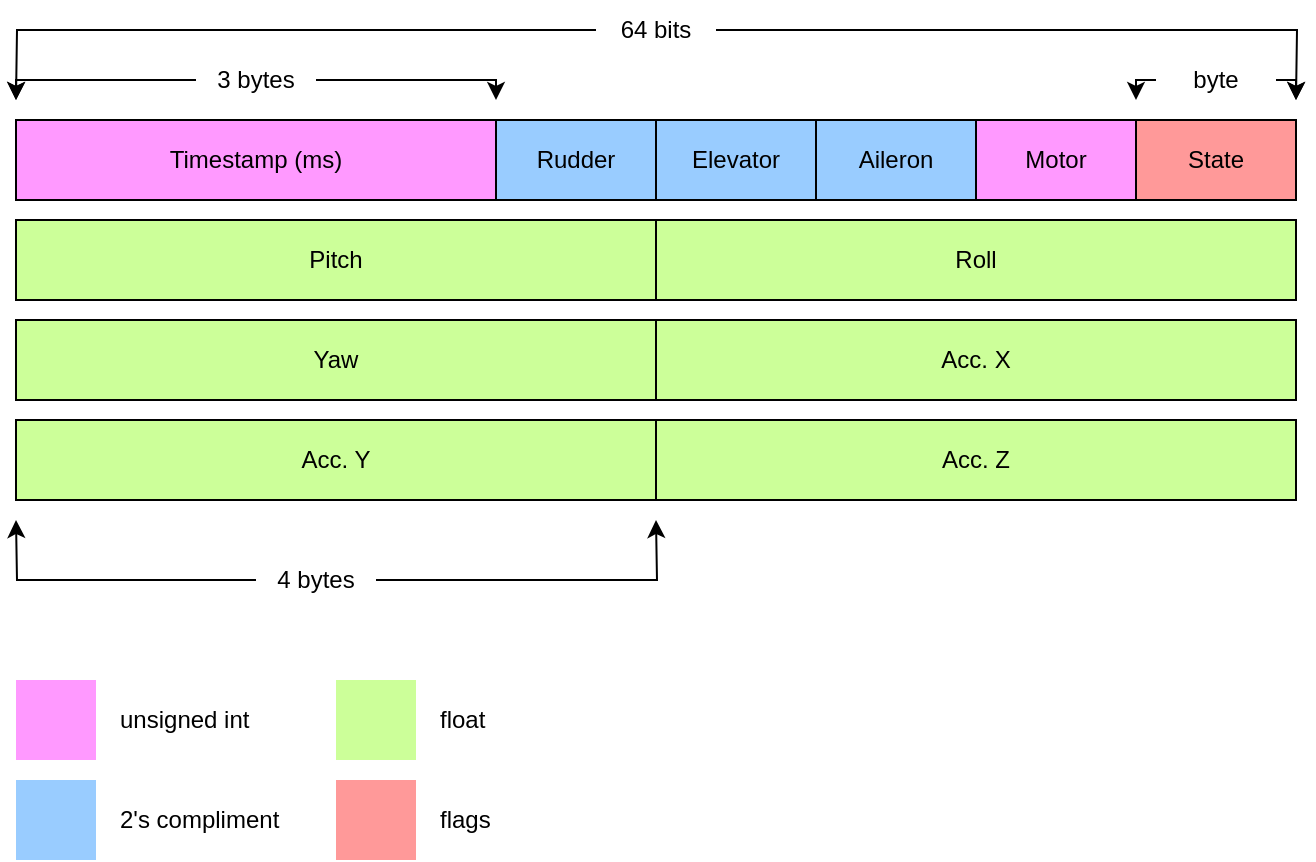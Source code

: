 <mxfile version="21.3.7" type="device">
  <diagram id="nFSwjcjUfr4AS77WwuX2" name="Page-1">
    <mxGraphModel dx="912" dy="642" grid="1" gridSize="10" guides="1" tooltips="1" connect="1" arrows="1" fold="1" page="1" pageScale="1" pageWidth="827" pageHeight="1169" math="0" shadow="0">
      <root>
        <mxCell id="0" />
        <mxCell id="1" parent="0" />
        <mxCell id="AerbOweKTMdTE2A90vBg-1" value="" style="rounded=0;whiteSpace=wrap;html=1;fillColor=none;strokeColor=#000000;fontColor=#000000;" parent="1" vertex="1">
          <mxGeometry x="80" y="80" width="320" height="40" as="geometry" />
        </mxCell>
        <mxCell id="iJUtLo9P16RTX2wNaRi6-72" value="" style="rounded=0;whiteSpace=wrap;html=1;fillColor=none;strokeColor=#000000;fontColor=#000000;" parent="1" vertex="1">
          <mxGeometry x="400" y="80" width="320" height="40" as="geometry" />
        </mxCell>
        <mxCell id="iJUtLo9P16RTX2wNaRi6-74" value="Motor" style="rounded=0;whiteSpace=wrap;html=1;fillColor=#FF99FF;strokeColor=#000000;fontColor=#000000;" parent="1" vertex="1">
          <mxGeometry x="560" y="80" width="80" height="40" as="geometry" />
        </mxCell>
        <mxCell id="iJUtLo9P16RTX2wNaRi6-75" value="Elevator" style="rounded=0;whiteSpace=wrap;html=1;fillColor=#99CCFF;strokeColor=#000000;fontColor=#000000;" parent="1" vertex="1">
          <mxGeometry x="400" y="80" width="80" height="40" as="geometry" />
        </mxCell>
        <mxCell id="iJUtLo9P16RTX2wNaRi6-76" value="Aileron" style="rounded=0;whiteSpace=wrap;html=1;fillColor=#99CCFF;strokeColor=#000000;fontColor=#000000;" parent="1" vertex="1">
          <mxGeometry x="480" y="80" width="80" height="40" as="geometry" />
        </mxCell>
        <mxCell id="iJUtLo9P16RTX2wNaRi6-78" value="Rudder" style="rounded=0;whiteSpace=wrap;html=1;fillColor=#99CCFF;strokeColor=#000000;fontColor=#000000;" parent="1" vertex="1">
          <mxGeometry x="320" y="80" width="80" height="40" as="geometry" />
        </mxCell>
        <mxCell id="iJUtLo9P16RTX2wNaRi6-80" value="Timestamp (ms)" style="rounded=0;whiteSpace=wrap;html=1;fillColor=#FF99FF;strokeColor=#000000;fontColor=#000000;" parent="1" vertex="1">
          <mxGeometry x="80" y="80" width="240" height="40" as="geometry" />
        </mxCell>
        <mxCell id="iJUtLo9P16RTX2wNaRi6-103" value="State" style="rounded=0;whiteSpace=wrap;html=1;fillColor=#FF9999;strokeColor=#000000;fillStyle=solid;fontColor=#000000;" parent="1" vertex="1">
          <mxGeometry x="640" y="80" width="80" height="40" as="geometry" />
        </mxCell>
        <mxCell id="ahWw14lpm9OPq0ikuJb8-1" value="Pitch" style="rounded=0;whiteSpace=wrap;html=1;fillColor=#CCFF99;strokeColor=#000000;fontColor=#000000;fillStyle=auto;" vertex="1" parent="1">
          <mxGeometry x="80" y="130" width="320" height="40" as="geometry" />
        </mxCell>
        <mxCell id="ahWw14lpm9OPq0ikuJb8-3" value="Roll" style="rounded=0;whiteSpace=wrap;html=1;fillColor=#CCFF99;strokeColor=#000000;fontColor=#000000;" vertex="1" parent="1">
          <mxGeometry x="400" y="130" width="320" height="40" as="geometry" />
        </mxCell>
        <mxCell id="ahWw14lpm9OPq0ikuJb8-10" value="Acc. X" style="rounded=0;whiteSpace=wrap;html=1;fillColor=#CCFF99;strokeColor=#000000;fontColor=#000000;" vertex="1" parent="1">
          <mxGeometry x="400" y="180" width="320" height="40" as="geometry" />
        </mxCell>
        <mxCell id="ahWw14lpm9OPq0ikuJb8-11" value="Yaw" style="rounded=0;whiteSpace=wrap;html=1;fillColor=#CCFF99;strokeColor=#000000;fontColor=#000000;" vertex="1" parent="1">
          <mxGeometry x="80" y="180" width="320" height="40" as="geometry" />
        </mxCell>
        <mxCell id="ahWw14lpm9OPq0ikuJb8-14" value="Acc. Z" style="rounded=0;whiteSpace=wrap;html=1;fillColor=#CCFF99;strokeColor=#000000;fontColor=#000000;" vertex="1" parent="1">
          <mxGeometry x="400" y="230" width="320" height="40" as="geometry" />
        </mxCell>
        <mxCell id="ahWw14lpm9OPq0ikuJb8-15" value="Acc. Y" style="rounded=0;whiteSpace=wrap;html=1;fillColor=#CCFF99;strokeColor=#000000;fontColor=#000000;" vertex="1" parent="1">
          <mxGeometry x="80" y="230" width="320" height="40" as="geometry" />
        </mxCell>
        <mxCell id="ahWw14lpm9OPq0ikuJb8-19" style="edgeStyle=orthogonalEdgeStyle;rounded=0;orthogonalLoop=1;jettySize=auto;html=1;" edge="1" parent="1" source="ahWw14lpm9OPq0ikuJb8-18">
          <mxGeometry relative="1" as="geometry">
            <mxPoint x="80" y="70" as="targetPoint" />
          </mxGeometry>
        </mxCell>
        <mxCell id="ahWw14lpm9OPq0ikuJb8-20" style="edgeStyle=orthogonalEdgeStyle;rounded=0;orthogonalLoop=1;jettySize=auto;html=1;exitX=1;exitY=0.5;exitDx=0;exitDy=0;" edge="1" parent="1" source="ahWw14lpm9OPq0ikuJb8-18">
          <mxGeometry relative="1" as="geometry">
            <mxPoint x="720" y="70" as="targetPoint" />
          </mxGeometry>
        </mxCell>
        <mxCell id="ahWw14lpm9OPq0ikuJb8-18" value="64 bits" style="text;html=1;strokeColor=none;fillColor=none;align=center;verticalAlign=middle;whiteSpace=wrap;rounded=0;" vertex="1" parent="1">
          <mxGeometry x="370" y="20" width="60" height="30" as="geometry" />
        </mxCell>
        <mxCell id="ahWw14lpm9OPq0ikuJb8-36" style="edgeStyle=orthogonalEdgeStyle;rounded=0;orthogonalLoop=1;jettySize=auto;html=1;" edge="1" parent="1" source="ahWw14lpm9OPq0ikuJb8-35">
          <mxGeometry relative="1" as="geometry">
            <mxPoint x="80" y="70" as="targetPoint" />
            <Array as="points">
              <mxPoint x="80" y="60" />
            </Array>
          </mxGeometry>
        </mxCell>
        <mxCell id="ahWw14lpm9OPq0ikuJb8-37" style="edgeStyle=orthogonalEdgeStyle;rounded=0;orthogonalLoop=1;jettySize=auto;html=1;" edge="1" parent="1" source="ahWw14lpm9OPq0ikuJb8-35">
          <mxGeometry relative="1" as="geometry">
            <mxPoint x="320" y="70" as="targetPoint" />
            <Array as="points">
              <mxPoint x="320" y="60" />
            </Array>
          </mxGeometry>
        </mxCell>
        <mxCell id="ahWw14lpm9OPq0ikuJb8-35" value="3 bytes" style="text;html=1;strokeColor=none;fillColor=none;align=center;verticalAlign=middle;whiteSpace=wrap;rounded=0;" vertex="1" parent="1">
          <mxGeometry x="170" y="50" width="60" height="20" as="geometry" />
        </mxCell>
        <mxCell id="ahWw14lpm9OPq0ikuJb8-39" style="edgeStyle=orthogonalEdgeStyle;rounded=0;orthogonalLoop=1;jettySize=auto;html=1;" edge="1" parent="1" source="ahWw14lpm9OPq0ikuJb8-38">
          <mxGeometry relative="1" as="geometry">
            <mxPoint x="400" y="280" as="targetPoint" />
          </mxGeometry>
        </mxCell>
        <mxCell id="ahWw14lpm9OPq0ikuJb8-40" style="edgeStyle=orthogonalEdgeStyle;rounded=0;orthogonalLoop=1;jettySize=auto;html=1;" edge="1" parent="1" source="ahWw14lpm9OPq0ikuJb8-38">
          <mxGeometry relative="1" as="geometry">
            <mxPoint x="80" y="280" as="targetPoint" />
          </mxGeometry>
        </mxCell>
        <mxCell id="ahWw14lpm9OPq0ikuJb8-38" value="4 bytes" style="text;html=1;strokeColor=none;fillColor=none;align=center;verticalAlign=middle;whiteSpace=wrap;rounded=0;" vertex="1" parent="1">
          <mxGeometry x="200" y="300" width="60" height="20" as="geometry" />
        </mxCell>
        <mxCell id="ahWw14lpm9OPq0ikuJb8-41" value="" style="rounded=0;whiteSpace=wrap;html=1;fillColor=#FF99FF;strokeColor=none;" vertex="1" parent="1">
          <mxGeometry x="80" y="360" width="40" height="40" as="geometry" />
        </mxCell>
        <mxCell id="ahWw14lpm9OPq0ikuJb8-42" value="unsigned int" style="text;html=1;strokeColor=none;fillColor=none;align=left;verticalAlign=middle;whiteSpace=wrap;rounded=0;" vertex="1" parent="1">
          <mxGeometry x="130" y="365" width="70" height="30" as="geometry" />
        </mxCell>
        <mxCell id="ahWw14lpm9OPq0ikuJb8-43" value="" style="rounded=0;whiteSpace=wrap;html=1;fillColor=#99CCFF;strokeColor=none;" vertex="1" parent="1">
          <mxGeometry x="80" y="410" width="40" height="40" as="geometry" />
        </mxCell>
        <mxCell id="ahWw14lpm9OPq0ikuJb8-44" value="2&#39;s compliment" style="text;html=1;strokeColor=none;fillColor=none;align=left;verticalAlign=middle;whiteSpace=wrap;rounded=0;" vertex="1" parent="1">
          <mxGeometry x="130" y="415" width="90" height="30" as="geometry" />
        </mxCell>
        <mxCell id="ahWw14lpm9OPq0ikuJb8-45" value="" style="rounded=0;whiteSpace=wrap;html=1;fillColor=#CCFF99;strokeColor=none;" vertex="1" parent="1">
          <mxGeometry x="240" y="360" width="40" height="40" as="geometry" />
        </mxCell>
        <mxCell id="ahWw14lpm9OPq0ikuJb8-46" value="float" style="text;html=1;strokeColor=none;fillColor=none;align=left;verticalAlign=middle;whiteSpace=wrap;rounded=0;" vertex="1" parent="1">
          <mxGeometry x="290" y="365" width="30" height="30" as="geometry" />
        </mxCell>
        <mxCell id="ahWw14lpm9OPq0ikuJb8-47" value="" style="rounded=0;whiteSpace=wrap;html=1;fillColor=#FF9999;strokeColor=none;" vertex="1" parent="1">
          <mxGeometry x="240" y="410" width="40" height="40" as="geometry" />
        </mxCell>
        <mxCell id="ahWw14lpm9OPq0ikuJb8-48" value="flags" style="text;html=1;strokeColor=none;fillColor=none;align=left;verticalAlign=middle;whiteSpace=wrap;rounded=0;" vertex="1" parent="1">
          <mxGeometry x="290" y="415" width="50" height="30" as="geometry" />
        </mxCell>
        <mxCell id="ahWw14lpm9OPq0ikuJb8-51" style="edgeStyle=orthogonalEdgeStyle;rounded=0;orthogonalLoop=1;jettySize=auto;html=1;" edge="1" parent="1" source="ahWw14lpm9OPq0ikuJb8-50">
          <mxGeometry relative="1" as="geometry">
            <mxPoint x="720" y="70" as="targetPoint" />
            <Array as="points">
              <mxPoint x="720" y="60" />
            </Array>
          </mxGeometry>
        </mxCell>
        <mxCell id="ahWw14lpm9OPq0ikuJb8-52" style="edgeStyle=orthogonalEdgeStyle;rounded=0;orthogonalLoop=1;jettySize=auto;html=1;" edge="1" parent="1" source="ahWw14lpm9OPq0ikuJb8-50">
          <mxGeometry relative="1" as="geometry">
            <mxPoint x="640" y="70" as="targetPoint" />
            <Array as="points">
              <mxPoint x="640" y="60" />
            </Array>
          </mxGeometry>
        </mxCell>
        <mxCell id="ahWw14lpm9OPq0ikuJb8-50" value="byte" style="text;html=1;strokeColor=none;fillColor=none;align=center;verticalAlign=middle;whiteSpace=wrap;rounded=0;" vertex="1" parent="1">
          <mxGeometry x="650" y="50" width="60" height="20" as="geometry" />
        </mxCell>
      </root>
    </mxGraphModel>
  </diagram>
</mxfile>
